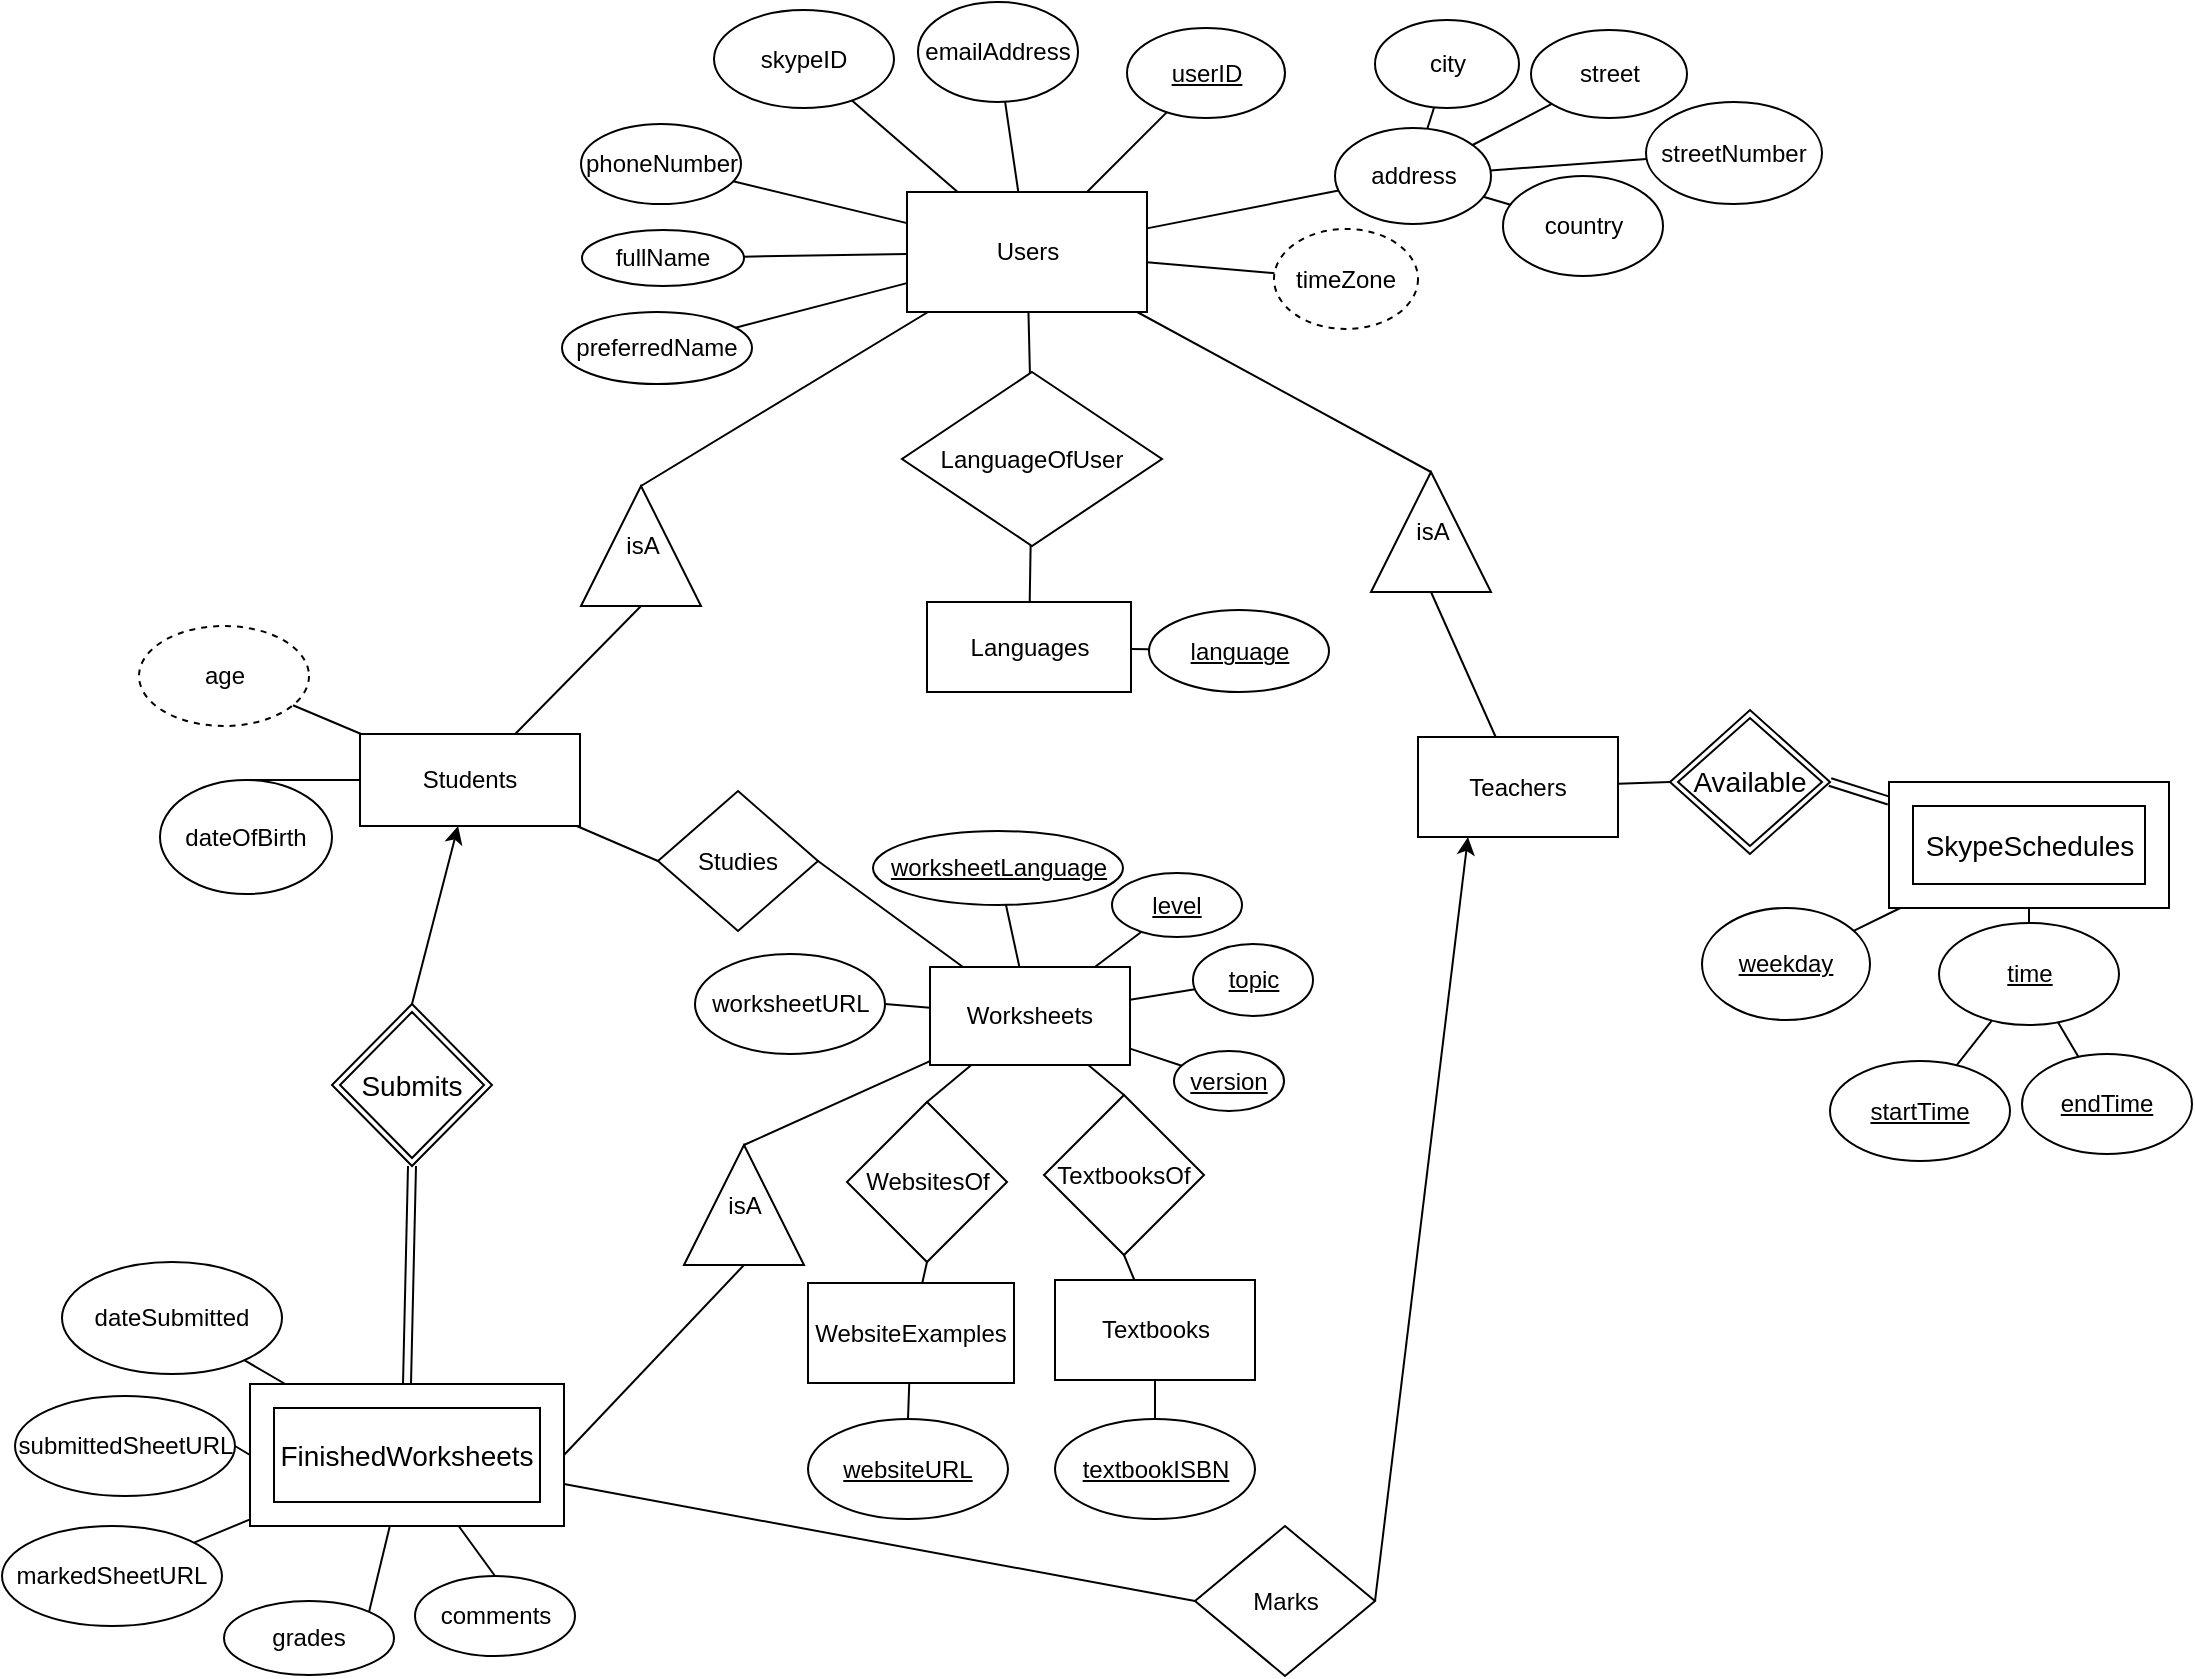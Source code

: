 <mxfile version="12.1.7" type="google" pages="1"><diagram id="z3bXvQ4O4XACSrtq-lXE" name="Page-1"><mxGraphModel dx="768" dy="398" grid="1" gridSize="10" guides="1" tooltips="1" connect="1" arrows="1" fold="1" page="1" pageScale="1" pageWidth="1100" pageHeight="850" math="0" shadow="0"><root><mxCell id="0"/><mxCell id="1" parent="0"/><mxCell id="b-71oRxIwQv18gnWCAh8-1" value="Students" style="rounded=0;whiteSpace=wrap;html=1;" parent="1" vertex="1"><mxGeometry x="179" y="375" width="110" height="46" as="geometry"/></mxCell><mxCell id="b-71oRxIwQv18gnWCAh8-4" value="Teachers" style="rounded=0;whiteSpace=wrap;html=1;" parent="1" vertex="1"><mxGeometry x="708" y="376.5" width="100" height="50" as="geometry"/></mxCell><mxCell id="b-71oRxIwQv18gnWCAh8-9" value="emailAddress" style="ellipse;whiteSpace=wrap;html=1;" parent="1" vertex="1"><mxGeometry x="458" y="9" width="80" height="50" as="geometry"/></mxCell><mxCell id="b-71oRxIwQv18gnWCAh8-12" value="country" style="ellipse;whiteSpace=wrap;html=1;" parent="1" vertex="1"><mxGeometry x="750.5" y="96" width="80" height="50" as="geometry"/></mxCell><mxCell id="b-71oRxIwQv18gnWCAh8-20" value="" style="endArrow=none;html=1;" parent="1" source="b-71oRxIwQv18gnWCAh8-9" target="WQASCmyxrkzj_9z_sLGe-2" edge="1"><mxGeometry width="50" height="50" relative="1" as="geometry"><mxPoint x="24.5" y="1165" as="sourcePoint"/><mxPoint x="74.5" y="1115" as="targetPoint"/></mxGeometry></mxCell><mxCell id="b-71oRxIwQv18gnWCAh8-21" value="" style="endArrow=none;html=1;" parent="1" source="b-71oRxIwQv18gnWCAh8-12" target="b-71oRxIwQv18gnWCAh8-142" edge="1"><mxGeometry width="50" height="50" relative="1" as="geometry"><mxPoint x="495.5" y="652.5" as="sourcePoint"/><mxPoint x="545.5" y="602.5" as="targetPoint"/><Array as="points"/></mxGeometry></mxCell><mxCell id="b-71oRxIwQv18gnWCAh8-37" value="Studies" style="rhombus;whiteSpace=wrap;html=1;strokeColor=#000000;" parent="1" vertex="1"><mxGeometry x="328" y="403.5" width="80" height="70" as="geometry"/></mxCell><mxCell id="b-71oRxIwQv18gnWCAh8-38" value="" style="endArrow=none;html=1;entryX=1;entryY=0.5;entryDx=0;entryDy=0;" parent="1" source="yaYWoHVpm5V8cB366LlM-8" target="b-71oRxIwQv18gnWCAh8-37" edge="1"><mxGeometry width="50" height="50" relative="1" as="geometry"><mxPoint x="476.387" y="488.5" as="sourcePoint"/><mxPoint x="381" y="516" as="targetPoint"/></mxGeometry></mxCell><mxCell id="b-71oRxIwQv18gnWCAh8-39" value="" style="endArrow=none;html=1;entryX=0;entryY=0.5;entryDx=0;entryDy=0;" parent="1" source="b-71oRxIwQv18gnWCAh8-1" target="b-71oRxIwQv18gnWCAh8-37" edge="1"><mxGeometry width="50" height="50" relative="1" as="geometry"><mxPoint x="30" y="910" as="sourcePoint"/><mxPoint x="80" y="860" as="targetPoint"/></mxGeometry></mxCell><mxCell id="b-71oRxIwQv18gnWCAh8-40" value="Marks" style="rhombus;whiteSpace=wrap;html=1;strokeColor=#000000;" parent="1" vertex="1"><mxGeometry x="596.5" y="771" width="90" height="75" as="geometry"/></mxCell><mxCell id="b-71oRxIwQv18gnWCAh8-42" value="" style="endArrow=none;html=1;entryX=0;entryY=0.5;entryDx=0;entryDy=0;" parent="1" source="b-71oRxIwQv18gnWCAh8-112" target="b-71oRxIwQv18gnWCAh8-40" edge="1"><mxGeometry width="50" height="50" relative="1" as="geometry"><mxPoint x="315" y="435.5" as="sourcePoint"/><mxPoint x="80" y="840" as="targetPoint"/></mxGeometry></mxCell><mxCell id="b-71oRxIwQv18gnWCAh8-44" value="preferredName" style="ellipse;whiteSpace=wrap;html=1;strokeColor=#000000;" parent="1" vertex="1"><mxGeometry x="280" y="164" width="95" height="36" as="geometry"/></mxCell><mxCell id="b-71oRxIwQv18gnWCAh8-45" value="" style="endArrow=none;html=1;" parent="1" source="WQASCmyxrkzj_9z_sLGe-2" target="b-71oRxIwQv18gnWCAh8-44" edge="1"><mxGeometry width="50" height="50" relative="1" as="geometry"><mxPoint x="348" y="92.845" as="sourcePoint"/><mxPoint x="-430" y="784" as="targetPoint"/></mxGeometry></mxCell><mxCell id="b-71oRxIwQv18gnWCAh8-53" value="phoneNumber" style="ellipse;whiteSpace=wrap;html=1;strokeColor=#000000;" parent="1" vertex="1"><mxGeometry x="289.5" y="70" width="80" height="40" as="geometry"/></mxCell><mxCell id="b-71oRxIwQv18gnWCAh8-60" value="" style="endArrow=none;html=1;" parent="1" source="b-71oRxIwQv18gnWCAh8-53" target="WQASCmyxrkzj_9z_sLGe-2" edge="1"><mxGeometry width="50" height="50" relative="1" as="geometry"><mxPoint x="-42.5" y="1405" as="sourcePoint"/><mxPoint x="1003.03" y="940" as="targetPoint"/></mxGeometry></mxCell><mxCell id="b-71oRxIwQv18gnWCAh8-71" value="Languages" style="rounded=0;whiteSpace=wrap;html=1;strokeColor=#000000;strokeWidth=1;" parent="1" vertex="1"><mxGeometry x="462.5" y="309" width="102" height="45" as="geometry"/></mxCell><mxCell id="b-71oRxIwQv18gnWCAh8-73" value="&lt;u&gt;language&lt;/u&gt;" style="ellipse;whiteSpace=wrap;html=1;strokeColor=#000000;strokeWidth=1;" parent="1" vertex="1"><mxGeometry x="573.5" y="313" width="90" height="41" as="geometry"/></mxCell><mxCell id="b-71oRxIwQv18gnWCAh8-74" value="" style="endArrow=none;html=1;" parent="1" source="b-71oRxIwQv18gnWCAh8-73" target="b-71oRxIwQv18gnWCAh8-71" edge="1"><mxGeometry width="50" height="50" relative="1" as="geometry"><mxPoint x="-70" y="1402.5" as="sourcePoint"/><mxPoint x="-20" y="1352.5" as="targetPoint"/></mxGeometry></mxCell><mxCell id="b-71oRxIwQv18gnWCAh8-77" value="" style="endArrow=none;html=1;exitX=1;exitY=0.5;exitDx=0;exitDy=0;" parent="1" source="PG118wwx6qcEuxebB0kr-26" target="b-71oRxIwQv18gnWCAh8-4" edge="1"><mxGeometry width="50" height="50" relative="1" as="geometry"><mxPoint x="816" y="241.5" as="sourcePoint"/><mxPoint x="60" y="840" as="targetPoint"/></mxGeometry></mxCell><mxCell id="b-71oRxIwQv18gnWCAh8-80" value="&lt;u&gt;weekday&lt;/u&gt;" style="ellipse;whiteSpace=wrap;html=1;strokeColor=#000000;strokeWidth=1;" parent="1" vertex="1"><mxGeometry x="850" y="462" width="84" height="56" as="geometry"/></mxCell><mxCell id="b-71oRxIwQv18gnWCAh8-81" value="&lt;u&gt;time&lt;/u&gt;" style="ellipse;whiteSpace=wrap;html=1;strokeColor=#000000;strokeWidth=1;" parent="1" vertex="1"><mxGeometry x="968.5" y="469.5" width="90" height="51" as="geometry"/></mxCell><mxCell id="b-71oRxIwQv18gnWCAh8-82" value="&lt;u&gt;startTime&lt;/u&gt;" style="ellipse;whiteSpace=wrap;html=1;strokeColor=#000000;strokeWidth=1;" parent="1" vertex="1"><mxGeometry x="914" y="538.5" width="90" height="50" as="geometry"/></mxCell><mxCell id="b-71oRxIwQv18gnWCAh8-83" value="&lt;u&gt;endTime&lt;/u&gt;" style="ellipse;whiteSpace=wrap;html=1;strokeColor=#000000;strokeWidth=1;" parent="1" vertex="1"><mxGeometry x="1010" y="535" width="85" height="50" as="geometry"/></mxCell><mxCell id="b-71oRxIwQv18gnWCAh8-85" value="" style="endArrow=none;html=1;exitX=0.5;exitY=0;exitDx=0;exitDy=0;" parent="1" source="b-71oRxIwQv18gnWCAh8-81" target="b-71oRxIwQv18gnWCAh8-147" edge="1"><mxGeometry width="50" height="50" relative="1" as="geometry"><mxPoint x="143" y="1083" as="sourcePoint"/><mxPoint x="929.25" y="592" as="targetPoint"/></mxGeometry></mxCell><mxCell id="b-71oRxIwQv18gnWCAh8-86" value="" style="endArrow=none;html=1;" parent="1" source="b-71oRxIwQv18gnWCAh8-80" target="b-71oRxIwQv18gnWCAh8-147" edge="1"><mxGeometry width="50" height="50" relative="1" as="geometry"><mxPoint x="143" y="1083" as="sourcePoint"/><mxPoint x="984.75" y="592" as="targetPoint"/></mxGeometry></mxCell><mxCell id="b-71oRxIwQv18gnWCAh8-87" value="" style="endArrow=none;html=1;" parent="1" source="b-71oRxIwQv18gnWCAh8-82" target="b-71oRxIwQv18gnWCAh8-81" edge="1"><mxGeometry width="50" height="50" relative="1" as="geometry"><mxPoint x="143" y="1083" as="sourcePoint"/><mxPoint x="193" y="1033" as="targetPoint"/></mxGeometry></mxCell><mxCell id="b-71oRxIwQv18gnWCAh8-88" value="" style="endArrow=none;html=1;" parent="1" source="b-71oRxIwQv18gnWCAh8-83" target="b-71oRxIwQv18gnWCAh8-81" edge="1"><mxGeometry width="50" height="50" relative="1" as="geometry"><mxPoint x="143" y="1083" as="sourcePoint"/><mxPoint x="817" y="718" as="targetPoint"/></mxGeometry></mxCell><mxCell id="b-71oRxIwQv18gnWCAh8-104" value="" style="endArrow=classic;html=1;exitX=0.5;exitY=0;exitDx=0;exitDy=0;" parent="1" source="b-71oRxIwQv18gnWCAh8-114" target="b-71oRxIwQv18gnWCAh8-1" edge="1"><mxGeometry width="50" height="50" relative="1" as="geometry"><mxPoint x="205.501" y="490.62" as="sourcePoint"/><mxPoint x="45" y="823.5" as="targetPoint"/></mxGeometry></mxCell><mxCell id="b-71oRxIwQv18gnWCAh8-105" value="" style="endArrow=classic;html=1;exitX=1;exitY=0.5;exitDx=0;exitDy=0;entryX=0.25;entryY=1;entryDx=0;entryDy=0;" parent="1" source="b-71oRxIwQv18gnWCAh8-40" target="b-71oRxIwQv18gnWCAh8-4" edge="1"><mxGeometry width="50" height="50" relative="1" as="geometry"><mxPoint x="10" y="890" as="sourcePoint"/><mxPoint x="710" y="429" as="targetPoint"/></mxGeometry></mxCell><mxCell id="b-71oRxIwQv18gnWCAh8-112" value="FinishedWorksheets" style="shape=ext;strokeWidth=1;margin=10;double=1;whiteSpace=wrap;html=1;align=center;fontSize=14;fillColor=none;" parent="1" vertex="1"><mxGeometry x="124" y="700" width="157" height="71" as="geometry"/></mxCell><mxCell id="b-71oRxIwQv18gnWCAh8-114" value="Submits" style="shape=rhombus;double=1;strokeWidth=1;fontSize=17;perimeter=rhombusPerimeter;whiteSpace=wrap;html=1;align=center;fontSize=14;" parent="1" vertex="1"><mxGeometry x="165" y="510" width="80" height="81" as="geometry"/></mxCell><mxCell id="b-71oRxIwQv18gnWCAh8-125" value="age" style="ellipse;whiteSpace=wrap;html=1;strokeColor=#000000;strokeWidth=1;dashed=1;" parent="1" vertex="1"><mxGeometry x="68.5" y="321" width="85" height="50" as="geometry"/></mxCell><mxCell id="b-71oRxIwQv18gnWCAh8-126" value="dateOfBirth" style="ellipse;whiteSpace=wrap;html=1;strokeColor=#000000;strokeWidth=1;" parent="1" vertex="1"><mxGeometry x="79" y="398" width="86" height="57" as="geometry"/></mxCell><mxCell id="b-71oRxIwQv18gnWCAh8-127" value="" style="endArrow=none;html=1;exitX=0.5;exitY=0;exitDx=0;exitDy=0;" parent="1" source="b-71oRxIwQv18gnWCAh8-126" target="b-71oRxIwQv18gnWCAh8-1" edge="1"><mxGeometry width="50" height="50" relative="1" as="geometry"><mxPoint x="14" y="1351" as="sourcePoint"/><mxPoint x="64" y="1301" as="targetPoint"/></mxGeometry></mxCell><mxCell id="b-71oRxIwQv18gnWCAh8-128" value="" style="endArrow=none;html=1;" parent="1" source="b-71oRxIwQv18gnWCAh8-125" target="b-71oRxIwQv18gnWCAh8-1" edge="1"><mxGeometry width="50" height="50" relative="1" as="geometry"><mxPoint x="14" y="1351" as="sourcePoint"/><mxPoint x="64" y="1301" as="targetPoint"/></mxGeometry></mxCell><mxCell id="b-71oRxIwQv18gnWCAh8-132" value="" style="shape=link;html=1;entryX=0.5;entryY=1;entryDx=0;entryDy=0;exitX=0.5;exitY=0;exitDx=0;exitDy=0;" parent="1" source="b-71oRxIwQv18gnWCAh8-112" target="b-71oRxIwQv18gnWCAh8-114" edge="1"><mxGeometry width="50" height="50" relative="1" as="geometry"><mxPoint y="980" as="sourcePoint"/><mxPoint x="50" y="930" as="targetPoint"/></mxGeometry></mxCell><mxCell id="b-71oRxIwQv18gnWCAh8-136" value="streetNumber" style="ellipse;whiteSpace=wrap;html=1;strokeColor=#000000;" parent="1" vertex="1"><mxGeometry x="822" y="59" width="88" height="51" as="geometry"/></mxCell><mxCell id="b-71oRxIwQv18gnWCAh8-137" value="street" style="ellipse;whiteSpace=wrap;html=1;strokeColor=#000000;" parent="1" vertex="1"><mxGeometry x="764.5" y="23" width="78" height="44" as="geometry"/></mxCell><mxCell id="b-71oRxIwQv18gnWCAh8-138" value="city" style="ellipse;whiteSpace=wrap;html=1;strokeColor=#000000;" parent="1" vertex="1"><mxGeometry x="686.5" y="18" width="72" height="44" as="geometry"/></mxCell><mxCell id="b-71oRxIwQv18gnWCAh8-139" value="" style="endArrow=none;html=1;" parent="1" source="b-71oRxIwQv18gnWCAh8-136" target="b-71oRxIwQv18gnWCAh8-142" edge="1"><mxGeometry width="50" height="50" relative="1" as="geometry"><mxPoint x="-189.5" y="867.5" as="sourcePoint"/><mxPoint x="769.5" y="497.5" as="targetPoint"/></mxGeometry></mxCell><mxCell id="b-71oRxIwQv18gnWCAh8-140" value="" style="endArrow=none;html=1;" parent="1" source="b-71oRxIwQv18gnWCAh8-137" target="b-71oRxIwQv18gnWCAh8-142" edge="1"><mxGeometry width="50" height="50" relative="1" as="geometry"><mxPoint x="790.5" y="557.5" as="sourcePoint"/><mxPoint x="840.5" y="507.5" as="targetPoint"/></mxGeometry></mxCell><mxCell id="b-71oRxIwQv18gnWCAh8-141" value="" style="endArrow=none;html=1;" parent="1" source="b-71oRxIwQv18gnWCAh8-138" target="b-71oRxIwQv18gnWCAh8-142" edge="1"><mxGeometry width="50" height="50" relative="1" as="geometry"><mxPoint x="860.5" y="577.5" as="sourcePoint"/><mxPoint x="910.5" y="527.5" as="targetPoint"/></mxGeometry></mxCell><mxCell id="b-71oRxIwQv18gnWCAh8-142" value="address" style="ellipse;whiteSpace=wrap;html=1;strokeColor=#000000;" parent="1" vertex="1"><mxGeometry x="666.5" y="72" width="78" height="48" as="geometry"/></mxCell><mxCell id="b-71oRxIwQv18gnWCAh8-143" value="" style="endArrow=none;html=1;" parent="1" source="b-71oRxIwQv18gnWCAh8-142" target="WQASCmyxrkzj_9z_sLGe-2" edge="1"><mxGeometry width="50" height="50" relative="1" as="geometry"><mxPoint x="391" y="938.5" as="sourcePoint"/><mxPoint x="605.93" y="188.5" as="targetPoint"/></mxGeometry></mxCell><mxCell id="b-71oRxIwQv18gnWCAh8-146" value="" style="shape=link;html=1;entryX=0;entryY=0.5;entryDx=0;entryDy=0;" parent="1" source="b-71oRxIwQv18gnWCAh8-147" target="PG118wwx6qcEuxebB0kr-26" edge="1"><mxGeometry width="50" height="50" relative="1" as="geometry"><mxPoint x="1058.5" y="511" as="sourcePoint"/><mxPoint x="1050.5" y="473.5" as="targetPoint"/></mxGeometry></mxCell><mxCell id="b-71oRxIwQv18gnWCAh8-147" value="SkypeSchedules" style="shape=ext;strokeWidth=1;margin=10;double=1;whiteSpace=wrap;html=1;align=center;fontSize=14;" parent="1" vertex="1"><mxGeometry x="943.5" y="399" width="140" height="63" as="geometry"/></mxCell><mxCell id="PG118wwx6qcEuxebB0kr-3" value="timeZone" style="ellipse;whiteSpace=wrap;html=1;strokeColor=#000000;strokeWidth=1;dashed=1;" parent="1" vertex="1"><mxGeometry x="636" y="122.5" width="72" height="50" as="geometry"/></mxCell><mxCell id="PG118wwx6qcEuxebB0kr-6" value="" style="endArrow=none;html=1;" parent="1" source="PG118wwx6qcEuxebB0kr-3" target="WQASCmyxrkzj_9z_sLGe-2" edge="1"><mxGeometry width="50" height="50" relative="1" as="geometry"><mxPoint x="781.848" y="1025.724" as="sourcePoint"/><mxPoint x="768.743" y="994.831" as="targetPoint"/></mxGeometry></mxCell><mxCell id="PG118wwx6qcEuxebB0kr-7" value="&lt;u&gt;level&lt;/u&gt;" style="ellipse;whiteSpace=wrap;html=1;" parent="1" vertex="1"><mxGeometry x="555" y="444.5" width="65" height="32" as="geometry"/></mxCell><mxCell id="PG118wwx6qcEuxebB0kr-8" value="" style="endArrow=none;html=1;" parent="1" source="PG118wwx6qcEuxebB0kr-7" target="yaYWoHVpm5V8cB366LlM-8" edge="1"><mxGeometry width="50" height="50" relative="1" as="geometry"><mxPoint x="389" y="532" as="sourcePoint"/><mxPoint x="550.419" y="488.5" as="targetPoint"/></mxGeometry></mxCell><mxCell id="PG118wwx6qcEuxebB0kr-9" value="&lt;u&gt;version&lt;/u&gt;" style="ellipse;whiteSpace=wrap;html=1;" parent="1" vertex="1"><mxGeometry x="586" y="533.5" width="55" height="30" as="geometry"/></mxCell><mxCell id="PG118wwx6qcEuxebB0kr-10" value="" style="endArrow=none;html=1;" parent="1" source="PG118wwx6qcEuxebB0kr-9" target="yaYWoHVpm5V8cB366LlM-8" edge="1"><mxGeometry width="50" height="50" relative="1" as="geometry"><mxPoint x="299" y="512" as="sourcePoint"/><mxPoint x="571" y="534.618" as="targetPoint"/></mxGeometry></mxCell><mxCell id="PG118wwx6qcEuxebB0kr-12" value="" style="endArrow=none;html=1;exitX=1;exitY=0.5;exitDx=0;exitDy=0;entryX=0.5;entryY=1;entryDx=0;entryDy=0;entryPerimeter=0;" parent="1" source="b-71oRxIwQv18gnWCAh8-112" target="PG118wwx6qcEuxebB0kr-23" edge="1"><mxGeometry width="50" height="50" relative="1" as="geometry"><mxPoint x="220" y="560" as="sourcePoint"/><mxPoint x="349.955" y="410.793" as="targetPoint"/></mxGeometry></mxCell><mxCell id="PG118wwx6qcEuxebB0kr-13" value="" style="endArrow=none;html=1;entryX=0;entryY=0;entryDx=30;entryDy=0;entryPerimeter=0;" parent="1" source="yaYWoHVpm5V8cB366LlM-8" target="PG118wwx6qcEuxebB0kr-23" edge="1"><mxGeometry width="50" height="50" relative="1" as="geometry"><mxPoint x="457" y="541.71" as="sourcePoint"/><mxPoint x="349" y="632" as="targetPoint"/></mxGeometry></mxCell><mxCell id="PG118wwx6qcEuxebB0kr-23" value="isA" style="verticalLabelPosition=middle;verticalAlign=middle;html=1;shape=mxgraph.basic.acute_triangle;dx=0.5;labelPosition=center;align=center;" parent="1" vertex="1"><mxGeometry x="341" y="580.5" width="60" height="60" as="geometry"/></mxCell><mxCell id="PG118wwx6qcEuxebB0kr-26" value="Available" style="shape=rhombus;double=1;strokeWidth=1;fontSize=17;perimeter=rhombusPerimeter;whiteSpace=wrap;html=1;align=center;fontSize=14;direction=west;" parent="1" vertex="1"><mxGeometry x="834" y="363" width="80" height="72" as="geometry"/></mxCell><mxCell id="ZbRJxMtwmbk6DxWeB39n-1" value="skypeID" style="ellipse;whiteSpace=wrap;html=1;fillColor=none;" parent="1" vertex="1"><mxGeometry x="356" y="13" width="90" height="49" as="geometry"/></mxCell><mxCell id="m2E5ryVUMnk6myYZPpxP-1" value="TextbooksOf" style="rhombus;whiteSpace=wrap;html=1;" parent="1" vertex="1"><mxGeometry x="521" y="555.5" width="80" height="80" as="geometry"/></mxCell><mxCell id="ZbRJxMtwmbk6DxWeB39n-2" value="grades" style="ellipse;whiteSpace=wrap;html=1;fillColor=none;" parent="1" vertex="1"><mxGeometry x="111" y="808.5" width="85" height="37" as="geometry"/></mxCell><mxCell id="ZbRJxMtwmbk6DxWeB39n-3" value="comments" style="ellipse;whiteSpace=wrap;html=1;fillColor=none;" parent="1" vertex="1"><mxGeometry x="206.5" y="796" width="80" height="40" as="geometry"/></mxCell><mxCell id="ZbRJxMtwmbk6DxWeB39n-4" value="" style="endArrow=none;html=1;exitX=1;exitY=0;exitDx=0;exitDy=0;" parent="1" source="ZbRJxMtwmbk6DxWeB39n-2" target="b-71oRxIwQv18gnWCAh8-112" edge="1"><mxGeometry width="50" height="50" relative="1" as="geometry"><mxPoint x="-75.5" y="708" as="sourcePoint"/><mxPoint x="-25.5" y="658" as="targetPoint"/></mxGeometry></mxCell><mxCell id="ZbRJxMtwmbk6DxWeB39n-5" value="" style="endArrow=none;html=1;exitX=0.5;exitY=0;exitDx=0;exitDy=0;" parent="1" source="ZbRJxMtwmbk6DxWeB39n-3" target="b-71oRxIwQv18gnWCAh8-112" edge="1"><mxGeometry width="50" height="50" relative="1" as="geometry"><mxPoint x="24.5" y="908" as="sourcePoint"/><mxPoint x="74.5" y="858" as="targetPoint"/></mxGeometry></mxCell><mxCell id="m2E5ryVUMnk6myYZPpxP-3" value="Textbooks" style="rounded=0;whiteSpace=wrap;html=1;" parent="1" vertex="1"><mxGeometry x="526.5" y="648" width="100" height="50" as="geometry"/></mxCell><mxCell id="m2E5ryVUMnk6myYZPpxP-4" value="&lt;u&gt;textbookISBN&lt;/u&gt;" style="ellipse;whiteSpace=wrap;html=1;" parent="1" vertex="1"><mxGeometry x="526.5" y="717.5" width="100" height="50" as="geometry"/></mxCell><mxCell id="m2E5ryVUMnk6myYZPpxP-5" value="" style="endArrow=none;html=1;" parent="1" source="m2E5ryVUMnk6myYZPpxP-3" target="m2E5ryVUMnk6myYZPpxP-4" edge="1"><mxGeometry width="50" height="50" relative="1" as="geometry"><mxPoint x="584.5" y="685.5" as="sourcePoint"/><mxPoint x="300" y="832.5" as="targetPoint"/></mxGeometry></mxCell><mxCell id="m2E5ryVUMnk6myYZPpxP-6" value="" style="endArrow=none;html=1;entryX=0.5;entryY=1;entryDx=0;entryDy=0;" parent="1" source="m2E5ryVUMnk6myYZPpxP-3" target="m2E5ryVUMnk6myYZPpxP-1" edge="1"><mxGeometry width="50" height="50" relative="1" as="geometry"><mxPoint x="246.5" y="897.5" as="sourcePoint"/><mxPoint x="296.5" y="847.5" as="targetPoint"/></mxGeometry></mxCell><mxCell id="m2E5ryVUMnk6myYZPpxP-7" value="WebsiteExamples" style="rounded=0;whiteSpace=wrap;html=1;" parent="1" vertex="1"><mxGeometry x="403" y="649.5" width="103" height="50" as="geometry"/></mxCell><mxCell id="m2E5ryVUMnk6myYZPpxP-8" value="" style="endArrow=none;html=1;entryX=0.5;entryY=1;entryDx=0;entryDy=0;" parent="1" source="m2E5ryVUMnk6myYZPpxP-7" target="m2E5ryVUMnk6myYZPpxP-27" edge="1"><mxGeometry width="50" height="50" relative="1" as="geometry"><mxPoint x="453.5" y="777.5" as="sourcePoint"/><mxPoint x="434" y="634.5" as="targetPoint"/></mxGeometry></mxCell><mxCell id="m2E5ryVUMnk6myYZPpxP-9" value="&lt;u&gt;websiteURL&lt;/u&gt;" style="ellipse;whiteSpace=wrap;html=1;" parent="1" vertex="1"><mxGeometry x="403" y="717.5" width="100" height="50" as="geometry"/></mxCell><mxCell id="ZbRJxMtwmbk6DxWeB39n-10" value="worksheetURL" style="ellipse;whiteSpace=wrap;html=1;fillColor=none;" parent="1" vertex="1"><mxGeometry x="346.5" y="485" width="95" height="50" as="geometry"/></mxCell><mxCell id="m2E5ryVUMnk6myYZPpxP-10" value="" style="endArrow=none;html=1;exitX=0.5;exitY=0;exitDx=0;exitDy=0;" parent="1" source="m2E5ryVUMnk6myYZPpxP-9" target="m2E5ryVUMnk6myYZPpxP-7" edge="1"><mxGeometry width="50" height="50" relative="1" as="geometry"><mxPoint x="250" y="972.5" as="sourcePoint"/><mxPoint x="454.5" y="715.5" as="targetPoint"/></mxGeometry></mxCell><mxCell id="m2E5ryVUMnk6myYZPpxP-11" value="" style="endArrow=none;html=1;entryX=0.5;entryY=0;entryDx=0;entryDy=0;" parent="1" source="yaYWoHVpm5V8cB366LlM-8" target="m2E5ryVUMnk6myYZPpxP-1" edge="1"><mxGeometry width="50" height="50" relative="1" as="geometry"><mxPoint x="546.722" y="543.5" as="sourcePoint"/><mxPoint x="39" y="1182" as="targetPoint"/></mxGeometry></mxCell><mxCell id="m2E5ryVUMnk6myYZPpxP-18" value="" style="endArrow=none;html=1;" parent="1" source="WQASCmyxrkzj_9z_sLGe-2" target="ZbRJxMtwmbk6DxWeB39n-1" edge="1"><mxGeometry width="50" height="50" relative="1" as="geometry"><mxPoint x="14.5" y="1465" as="sourcePoint"/><mxPoint x="64.5" y="1415" as="targetPoint"/></mxGeometry></mxCell><mxCell id="m2E5ryVUMnk6myYZPpxP-23" value="LanguageOfUser" style="rhombus;whiteSpace=wrap;html=1;" parent="1" vertex="1"><mxGeometry x="450" y="194" width="130" height="87" as="geometry"/></mxCell><mxCell id="m2E5ryVUMnk6myYZPpxP-24" value="" style="endArrow=none;html=1;" parent="1" source="m2E5ryVUMnk6myYZPpxP-23" target="b-71oRxIwQv18gnWCAh8-71" edge="1"><mxGeometry width="50" height="50" relative="1" as="geometry"><mxPoint x="-70" y="1412.5" as="sourcePoint"/><mxPoint x="-20" y="1362.5" as="targetPoint"/></mxGeometry></mxCell><mxCell id="m2E5ryVUMnk6myYZPpxP-25" value="" style="endArrow=none;html=1;" parent="1" source="WQASCmyxrkzj_9z_sLGe-2" target="m2E5ryVUMnk6myYZPpxP-23" edge="1"><mxGeometry width="50" height="50" relative="1" as="geometry"><mxPoint x="-70" y="1412.5" as="sourcePoint"/><mxPoint x="-20" y="1362.5" as="targetPoint"/></mxGeometry></mxCell><mxCell id="ZbRJxMtwmbk6DxWeB39n-13" value="" style="endArrow=none;html=1;exitX=1;exitY=0.5;exitDx=0;exitDy=0;" parent="1" source="ZbRJxMtwmbk6DxWeB39n-10" target="yaYWoHVpm5V8cB366LlM-8" edge="1"><mxGeometry width="50" height="50" relative="1" as="geometry"><mxPoint x="309" y="532" as="sourcePoint"/><mxPoint x="457" y="511.283" as="targetPoint"/></mxGeometry></mxCell><mxCell id="ZbRJxMtwmbk6DxWeB39n-14" value="submittedSheetURL" style="ellipse;whiteSpace=wrap;html=1;fillColor=none;" parent="1" vertex="1"><mxGeometry x="6.5" y="706" width="110" height="50" as="geometry"/></mxCell><mxCell id="ZbRJxMtwmbk6DxWeB39n-15" value="" style="endArrow=none;html=1;entryX=0;entryY=0.5;entryDx=0;entryDy=0;exitX=1;exitY=0.5;exitDx=0;exitDy=0;" parent="1" source="ZbRJxMtwmbk6DxWeB39n-14" target="b-71oRxIwQv18gnWCAh8-112" edge="1"><mxGeometry width="50" height="50" relative="1" as="geometry"><mxPoint x="-21" y="854" as="sourcePoint"/><mxPoint x="29" y="804" as="targetPoint"/></mxGeometry></mxCell><mxCell id="HopP7qs7Jm5TcttVKxsh-10" value="&lt;u&gt;topic&lt;/u&gt;" style="ellipse;whiteSpace=wrap;html=1;" parent="1" vertex="1"><mxGeometry x="595.5" y="480" width="60" height="36" as="geometry"/></mxCell><mxCell id="HopP7qs7Jm5TcttVKxsh-14" value="" style="endArrow=none;html=1;" parent="1" source="yaYWoHVpm5V8cB366LlM-8" target="HopP7qs7Jm5TcttVKxsh-10" edge="1"><mxGeometry width="50" height="50" relative="1" as="geometry"><mxPoint x="571" y="506.813" as="sourcePoint"/><mxPoint x="513.169" y="495" as="targetPoint"/></mxGeometry></mxCell><mxCell id="m2E5ryVUMnk6myYZPpxP-27" value="WebsitesOf" style="rhombus;whiteSpace=wrap;html=1;" parent="1" vertex="1"><mxGeometry x="422.5" y="559" width="80" height="80" as="geometry"/></mxCell><mxCell id="m2E5ryVUMnk6myYZPpxP-28" value="" style="endArrow=none;html=1;exitX=0.5;exitY=0;exitDx=0;exitDy=0;" parent="1" source="m2E5ryVUMnk6myYZPpxP-27" target="yaYWoHVpm5V8cB366LlM-8" edge="1"><mxGeometry width="50" height="50" relative="1" as="geometry"><mxPoint x="-11" y="1142" as="sourcePoint"/><mxPoint x="481.064" y="543.5" as="targetPoint"/></mxGeometry></mxCell><mxCell id="HopP7qs7Jm5TcttVKxsh-17" value="fullName" style="ellipse;whiteSpace=wrap;html=1;strokeColor=#000000;" parent="1" vertex="1"><mxGeometry x="290" y="123" width="81" height="28" as="geometry"/></mxCell><mxCell id="HopP7qs7Jm5TcttVKxsh-19" value="" style="endArrow=none;html=1;" parent="1" source="HopP7qs7Jm5TcttVKxsh-17" target="WQASCmyxrkzj_9z_sLGe-2" edge="1"><mxGeometry width="50" height="50" relative="1" as="geometry"><mxPoint x="366.804" y="187.046" as="sourcePoint"/><mxPoint x="359.321" y="200.19" as="targetPoint"/></mxGeometry></mxCell><mxCell id="HopP7qs7Jm5TcttVKxsh-20" value="markedSheetURL" style="ellipse;whiteSpace=wrap;html=1;fillColor=none;" parent="1" vertex="1"><mxGeometry y="771" width="110" height="50" as="geometry"/></mxCell><mxCell id="HopP7qs7Jm5TcttVKxsh-24" value="" style="endArrow=none;html=1;" parent="1" source="HopP7qs7Jm5TcttVKxsh-20" target="b-71oRxIwQv18gnWCAh8-112" edge="1"><mxGeometry width="50" height="50" relative="1" as="geometry"><mxPoint x="96.0" y="712.5" as="sourcePoint"/><mxPoint x="133.5" y="748.0" as="targetPoint"/></mxGeometry></mxCell><mxCell id="WQASCmyxrkzj_9z_sLGe-2" value="Users" style="rounded=0;whiteSpace=wrap;html=1;" parent="1" vertex="1"><mxGeometry x="452.5" y="104" width="120" height="60" as="geometry"/></mxCell><mxCell id="WQASCmyxrkzj_9z_sLGe-3" value="isA" style="verticalLabelPosition=middle;verticalAlign=middle;html=1;shape=mxgraph.basic.acute_triangle;dx=0.5;labelPosition=center;align=center;" parent="1" vertex="1"><mxGeometry x="289.5" y="251" width="60" height="60" as="geometry"/></mxCell><mxCell id="WQASCmyxrkzj_9z_sLGe-5" value="" style="endArrow=none;html=1;exitX=0;exitY=0;exitDx=30;exitDy=0;exitPerimeter=0;" parent="1" source="WQASCmyxrkzj_9z_sLGe-3" target="WQASCmyxrkzj_9z_sLGe-2" edge="1"><mxGeometry width="50" height="50" relative="1" as="geometry"><mxPoint x="-60" y="1412.5" as="sourcePoint"/><mxPoint x="-10" y="1362.5" as="targetPoint"/></mxGeometry></mxCell><mxCell id="WQASCmyxrkzj_9z_sLGe-6" value="" style="endArrow=none;html=1;entryX=0.5;entryY=1;entryDx=0;entryDy=0;entryPerimeter=0;" parent="1" source="b-71oRxIwQv18gnWCAh8-1" target="WQASCmyxrkzj_9z_sLGe-3" edge="1"><mxGeometry width="50" height="50" relative="1" as="geometry"><mxPoint x="20" y="900" as="sourcePoint"/><mxPoint x="70" y="850" as="targetPoint"/></mxGeometry></mxCell><mxCell id="WQASCmyxrkzj_9z_sLGe-7" value="isA" style="verticalLabelPosition=middle;verticalAlign=middle;html=1;shape=mxgraph.basic.acute_triangle;dx=0.5;labelPosition=center;align=center;" parent="1" vertex="1"><mxGeometry x="684.5" y="244" width="60" height="60" as="geometry"/></mxCell><mxCell id="WQASCmyxrkzj_9z_sLGe-8" value="" style="endArrow=none;html=1;entryX=0;entryY=0;entryDx=30;entryDy=0;entryPerimeter=0;" parent="1" source="WQASCmyxrkzj_9z_sLGe-2" target="WQASCmyxrkzj_9z_sLGe-7" edge="1"><mxGeometry width="50" height="50" relative="1" as="geometry"><mxPoint x="728.646" y="486.5" as="sourcePoint"/><mxPoint x="939.063" y="658.151" as="targetPoint"/></mxGeometry></mxCell><mxCell id="WQASCmyxrkzj_9z_sLGe-9" value="" style="endArrow=none;html=1;exitX=0.5;exitY=1;exitDx=0;exitDy=0;exitPerimeter=0;" parent="1" source="WQASCmyxrkzj_9z_sLGe-7" target="b-71oRxIwQv18gnWCAh8-4" edge="1"><mxGeometry width="50" height="50" relative="1" as="geometry"><mxPoint x="808.646" y="-26" as="sourcePoint"/><mxPoint x="1019.063" y="145.651" as="targetPoint"/></mxGeometry></mxCell><mxCell id="WQASCmyxrkzj_9z_sLGe-13" value="dateSubmitted" style="ellipse;whiteSpace=wrap;html=1;" parent="1" vertex="1"><mxGeometry x="30" y="639" width="110" height="56" as="geometry"/></mxCell><mxCell id="WQASCmyxrkzj_9z_sLGe-15" value="" style="endArrow=none;html=1;" parent="1" source="WQASCmyxrkzj_9z_sLGe-13" target="b-71oRxIwQv18gnWCAh8-112" edge="1"><mxGeometry width="50" height="50" relative="1" as="geometry"><mxPoint x="-61" y="1144" as="sourcePoint"/><mxPoint x="-11" y="1094" as="targetPoint"/></mxGeometry></mxCell><mxCell id="yaYWoHVpm5V8cB366LlM-6" value="&lt;u&gt;worksheetLanguage&lt;/u&gt;" style="ellipse;whiteSpace=wrap;html=1;strokeColor=#000000;strokeWidth=1;" parent="1" vertex="1"><mxGeometry x="435.5" y="423.5" width="125" height="37" as="geometry"/></mxCell><mxCell id="yaYWoHVpm5V8cB366LlM-7" value="" style="endArrow=none;html=1;" parent="1" source="yaYWoHVpm5V8cB366LlM-8" target="yaYWoHVpm5V8cB366LlM-6" edge="1"><mxGeometry width="50" height="50" relative="1" as="geometry"><mxPoint x="513.328" y="488.5" as="sourcePoint"/><mxPoint x="60" y="870" as="targetPoint"/></mxGeometry></mxCell><mxCell id="yaYWoHVpm5V8cB366LlM-8" value="Worksheets" style="rounded=0;whiteSpace=wrap;html=1;strokeColor=#000000;strokeWidth=1;" parent="1" vertex="1"><mxGeometry x="464" y="491.5" width="100" height="49" as="geometry"/></mxCell><mxCell id="k_Cv7BNpctsGbj1NgEpi-1" value="&lt;u&gt;userID&lt;/u&gt;" style="ellipse;whiteSpace=wrap;html=1;" parent="1" vertex="1"><mxGeometry x="562.5" y="22" width="79" height="45" as="geometry"/></mxCell><mxCell id="k_Cv7BNpctsGbj1NgEpi-2" value="" style="endArrow=none;html=1;" parent="1" source="k_Cv7BNpctsGbj1NgEpi-1" target="WQASCmyxrkzj_9z_sLGe-2" edge="1"><mxGeometry width="50" height="50" relative="1" as="geometry"><mxPoint x="10" y="920" as="sourcePoint"/><mxPoint x="60" y="870" as="targetPoint"/></mxGeometry></mxCell></root></mxGraphModel></diagram></mxfile>